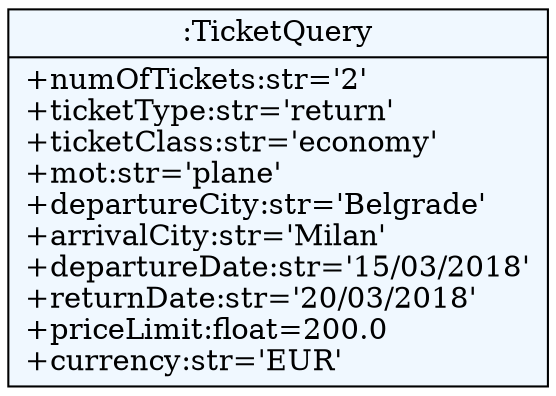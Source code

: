 
    digraph xtext {
    fontname = "Bitstream Vera Sans"
    fontsize = 8
    node[
        shape=record,
        style=filled,
        fillcolor=aliceblue
    ]
    nodesep = 0.3
    edge[dir=black,arrowtail=empty]


2327462294696[label="{:TicketQuery|+numOfTickets:str='2'\l+ticketType:str='return'\l+ticketClass:str='economy'\l+mot:str='plane'\l+departureCity:str='Belgrade'\l+arrivalCity:str='Milan'\l+departureDate:str='15/03/2018'\l+returnDate:str='20/03/2018'\l+priceLimit:float=200.0\l+currency:str='EUR'\l}"]

}
